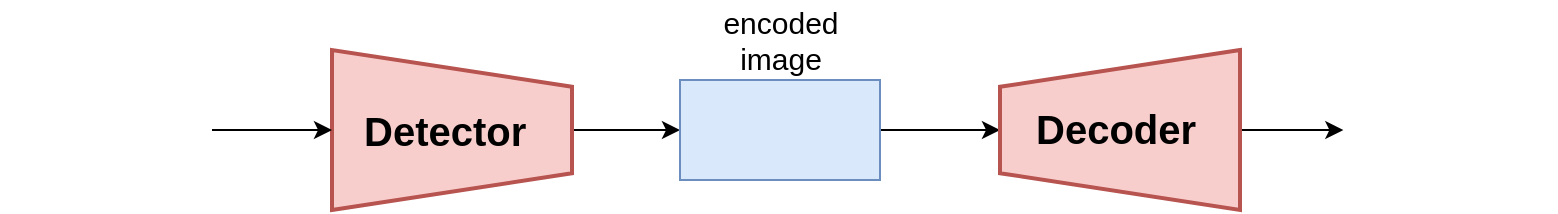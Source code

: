 <mxfile version="11.2.9" type="device" pages="1"><diagram id="muD5x_HhcNXRMg08Lk-0" name="Page-1"><mxGraphModel dx="934" dy="534" grid="1" gridSize="10" guides="1" tooltips="1" connect="1" arrows="1" fold="1" page="1" pageScale="1" pageWidth="827" pageHeight="1169" math="0" shadow="0"><root><mxCell id="0"/><mxCell id="1" parent="0"/><mxCell id="8mPS-Zdp2H-NhMPQrOVd-2" value="" style="shape=image;verticalLabelPosition=bottom;labelBackgroundColor=#ffffff;verticalAlign=top;aspect=fixed;imageAspect=0;image=https://ichef.bbci.co.uk/news/912/cpsprodpb/1272C/production/_104146557_newemoji.jpg;" vertex="1" parent="1"><mxGeometry x="140" y="310" width="106" height="60" as="geometry"/></mxCell><mxCell id="8mPS-Zdp2H-NhMPQrOVd-23" style="edgeStyle=segmentEdgeStyle;orthogonalLoop=1;jettySize=auto;html=1;exitX=0.5;exitY=1;exitDx=0;exitDy=0;entryX=0;entryY=0.5;entryDx=0;entryDy=0;" edge="1" parent="1" source="8mPS-Zdp2H-NhMPQrOVd-4" target="8mPS-Zdp2H-NhMPQrOVd-22"><mxGeometry relative="1" as="geometry"/></mxCell><mxCell id="8mPS-Zdp2H-NhMPQrOVd-4" value="" style="verticalLabelPosition=bottom;verticalAlign=top;html=1;strokeWidth=2;shape=trapezoid;perimeter=trapezoidPerimeter;whiteSpace=wrap;size=0.23;arcSize=10;flipV=1;rotation=-90;fillColor=#f8cecc;strokeColor=#b85450;" vertex="1" parent="1"><mxGeometry x="326" y="280" width="80" height="120" as="geometry"/></mxCell><mxCell id="8mPS-Zdp2H-NhMPQrOVd-5" value="&lt;b&gt;&lt;font style=&quot;font-size: 20px&quot;&gt;Detector&lt;/font&gt;&lt;/b&gt;" style="text;html=1;resizable=0;points=[];autosize=1;align=left;verticalAlign=top;spacingTop=-4;" vertex="1" parent="1"><mxGeometry x="320" y="326" width="100" height="20" as="geometry"/></mxCell><mxCell id="8mPS-Zdp2H-NhMPQrOVd-6" style="edgeStyle=segmentEdgeStyle;orthogonalLoop=1;jettySize=auto;html=1;exitX=1;exitY=0.5;exitDx=0;exitDy=0;entryX=0.5;entryY=0;entryDx=0;entryDy=0;" edge="1" parent="1" source="8mPS-Zdp2H-NhMPQrOVd-2" target="8mPS-Zdp2H-NhMPQrOVd-4"><mxGeometry relative="1" as="geometry"><mxPoint x="473" y="419" as="sourcePoint"/><mxPoint x="536" y="419" as="targetPoint"/></mxGeometry></mxCell><mxCell id="8mPS-Zdp2H-NhMPQrOVd-26" style="edgeStyle=segmentEdgeStyle;orthogonalLoop=1;jettySize=auto;html=1;exitX=1;exitY=0.5;exitDx=0;exitDy=0;entryX=0.5;entryY=1;entryDx=0;entryDy=0;" edge="1" parent="1" source="8mPS-Zdp2H-NhMPQrOVd-22" target="8mPS-Zdp2H-NhMPQrOVd-25"><mxGeometry relative="1" as="geometry"/></mxCell><mxCell id="8mPS-Zdp2H-NhMPQrOVd-22" value="" style="rounded=0;whiteSpace=wrap;html=1;fillColor=#dae8fc;strokeColor=#6c8ebf;" vertex="1" parent="1"><mxGeometry x="480" y="315" width="100" height="50" as="geometry"/></mxCell><mxCell id="8mPS-Zdp2H-NhMPQrOVd-24" value="&lt;font style=&quot;font-size: 15px&quot;&gt;encoded&lt;br&gt;image&lt;/font&gt;" style="text;html=1;resizable=0;points=[];autosize=1;align=center;verticalAlign=top;spacingTop=-4;" vertex="1" parent="1"><mxGeometry x="495" y="275" width="70" height="30" as="geometry"/></mxCell><mxCell id="8mPS-Zdp2H-NhMPQrOVd-29" style="edgeStyle=segmentEdgeStyle;orthogonalLoop=1;jettySize=auto;html=1;exitX=0.5;exitY=0;exitDx=0;exitDy=0;entryX=0;entryY=0.5;entryDx=0;entryDy=0;" edge="1" parent="1" source="8mPS-Zdp2H-NhMPQrOVd-25" target="8mPS-Zdp2H-NhMPQrOVd-28"><mxGeometry relative="1" as="geometry"/></mxCell><mxCell id="8mPS-Zdp2H-NhMPQrOVd-25" value="" style="verticalLabelPosition=bottom;verticalAlign=top;html=1;strokeWidth=2;shape=trapezoid;perimeter=trapezoidPerimeter;whiteSpace=wrap;size=0.23;arcSize=10;flipV=1;rotation=90;fillColor=#f8cecc;strokeColor=#b85450;" vertex="1" parent="1"><mxGeometry x="660" y="280" width="80" height="120" as="geometry"/></mxCell><mxCell id="8mPS-Zdp2H-NhMPQrOVd-27" value="&lt;b&gt;&lt;font style=&quot;font-size: 20px&quot;&gt;Decoder&lt;/font&gt;&lt;/b&gt;" style="text;html=1;resizable=0;points=[];autosize=1;align=left;verticalAlign=top;spacingTop=-4;" vertex="1" parent="1"><mxGeometry x="656" y="325" width="100" height="20" as="geometry"/></mxCell><mxCell id="8mPS-Zdp2H-NhMPQrOVd-28" value="" style="shape=image;verticalLabelPosition=bottom;labelBackgroundColor=#ffffff;verticalAlign=top;aspect=fixed;imageAspect=0;image=https://ichef.bbci.co.uk/news/912/cpsprodpb/1272C/production/_104146557_newemoji.jpg;" vertex="1" parent="1"><mxGeometry x="811.667" y="310" width="106" height="60" as="geometry"/></mxCell></root></mxGraphModel></diagram></mxfile>